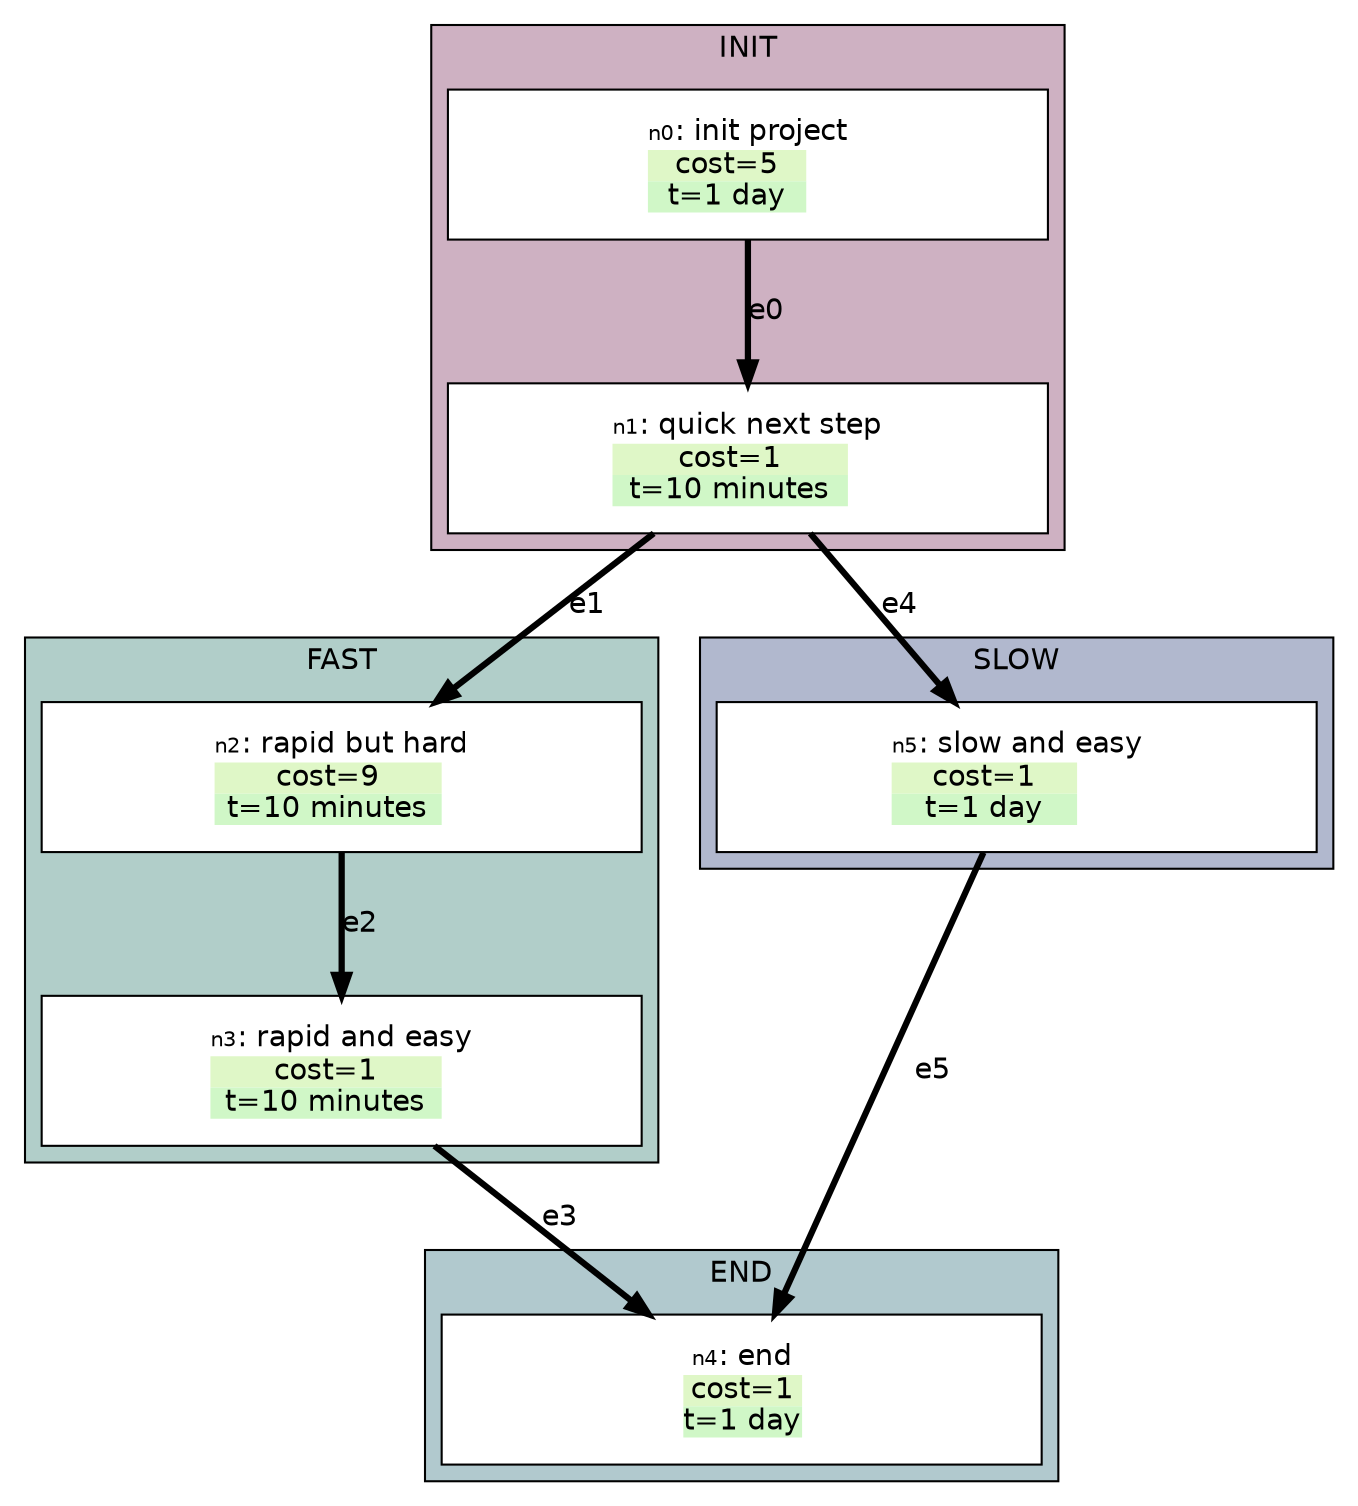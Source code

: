 digraph {

    graph [fontname = "helvetica" rankdir="TB" ranksep=0.75 nodesep=0.5];
    node [fontname = "helvetica" shape = "box" width=2.5 style=filled];
    edge [fontname = "helvetica" penwidth=3 color="#000000"];

  subgraph cluster_INIT {
  label="INIT"
  bgcolor="#CEB1C2"
    n0 [width=4 height=1 label=< <TABLE BORDER="0" CELLPADDING="0" CELLSPACING="0">
    <TR>
        <TD COLSPAN="2"><FONT POINT-SIZE="10">n0</FONT>: init project</TD>
    </TR>
    
        
           <TR>
<TD BGCOLOR="#DFF7C7"><FONT COLOR="#000000">cost=5</FONT></TD>
</TR>
        
           <TR>
<TD BGCOLOR="#D0F7C7"><FONT COLOR="#000000">t=1 day</FONT></TD>
</TR>
        
    
   </TABLE>
> fillcolor="#FFFFFF"]
    n1 [width=4 height=1 label=< <TABLE BORDER="0" CELLPADDING="0" CELLSPACING="0">
    <TR>
        <TD COLSPAN="2"><FONT POINT-SIZE="10">n1</FONT>: quick next step</TD>
    </TR>
    
        
           <TR>
<TD BGCOLOR="#DFF7C7"><FONT COLOR="#000000">cost=1</FONT></TD>
</TR>
        
           <TR>
<TD BGCOLOR="#D0F7C7"><FONT COLOR="#000000">t=10 minutes</FONT></TD>
</TR>
        
    
   </TABLE>
> fillcolor="#FFFFFF"]
  }
  subgraph cluster_SLOW {
  label="SLOW"
  bgcolor="#B1B8CE"
    n5 [width=4 height=1 label=< <TABLE BORDER="0" CELLPADDING="0" CELLSPACING="0">
    <TR>
        <TD COLSPAN="2"><FONT POINT-SIZE="10">n5</FONT>: slow and easy</TD>
    </TR>
    
        
           <TR>
<TD BGCOLOR="#DFF7C7"><FONT COLOR="#000000">cost=1</FONT></TD>
</TR>
        
           <TR>
<TD BGCOLOR="#D0F7C7"><FONT COLOR="#000000">t=1 day</FONT></TD>
</TR>
        
    
   </TABLE>
> fillcolor="#FFFFFF"]
  }
  subgraph cluster_FAST {
  label="FAST"
  bgcolor="#B1CEC9"
    n2 [width=4 height=1 label=< <TABLE BORDER="0" CELLPADDING="0" CELLSPACING="0">
    <TR>
        <TD COLSPAN="2"><FONT POINT-SIZE="10">n2</FONT>: rapid but hard</TD>
    </TR>
    
        
           <TR>
<TD BGCOLOR="#DFF7C7"><FONT COLOR="#000000">cost=9</FONT></TD>
</TR>
        
           <TR>
<TD BGCOLOR="#D0F7C7"><FONT COLOR="#000000">t=10 minutes</FONT></TD>
</TR>
        
    
   </TABLE>
> fillcolor="#FFFFFF"]
    n3 [width=4 height=1 label=< <TABLE BORDER="0" CELLPADDING="0" CELLSPACING="0">
    <TR>
        <TD COLSPAN="2"><FONT POINT-SIZE="10">n3</FONT>: rapid and easy</TD>
    </TR>
    
        
           <TR>
<TD BGCOLOR="#DFF7C7"><FONT COLOR="#000000">cost=1</FONT></TD>
</TR>
        
           <TR>
<TD BGCOLOR="#D0F7C7"><FONT COLOR="#000000">t=10 minutes</FONT></TD>
</TR>
        
    
   </TABLE>
> fillcolor="#FFFFFF"]
  }
  subgraph cluster_END {
  label="END"
  bgcolor="#B1C9CE"
    n4 [width=4 height=1 label=< <TABLE BORDER="0" CELLPADDING="0" CELLSPACING="0">
    <TR>
        <TD COLSPAN="2"><FONT POINT-SIZE="10">n4</FONT>: end</TD>
    </TR>
    
        
           <TR>
<TD BGCOLOR="#DFF7C7"><FONT COLOR="#000000">cost=1</FONT></TD>
</TR>
        
           <TR>
<TD BGCOLOR="#D0F7C7"><FONT COLOR="#000000">t=1 day</FONT></TD>
</TR>
        
    
   </TABLE>
> fillcolor="#FFFFFF"]
  }

    "n0" -> "n1" [label="e0"];
    "n1" -> "n2" [label="e1"];
    "n2" -> "n3" [label="e2"];
    "n3" -> "n4" [label="e3"];
    "n1" -> "n5" [label="e4"];
    "n5" -> "n4" [label="e5"];

}